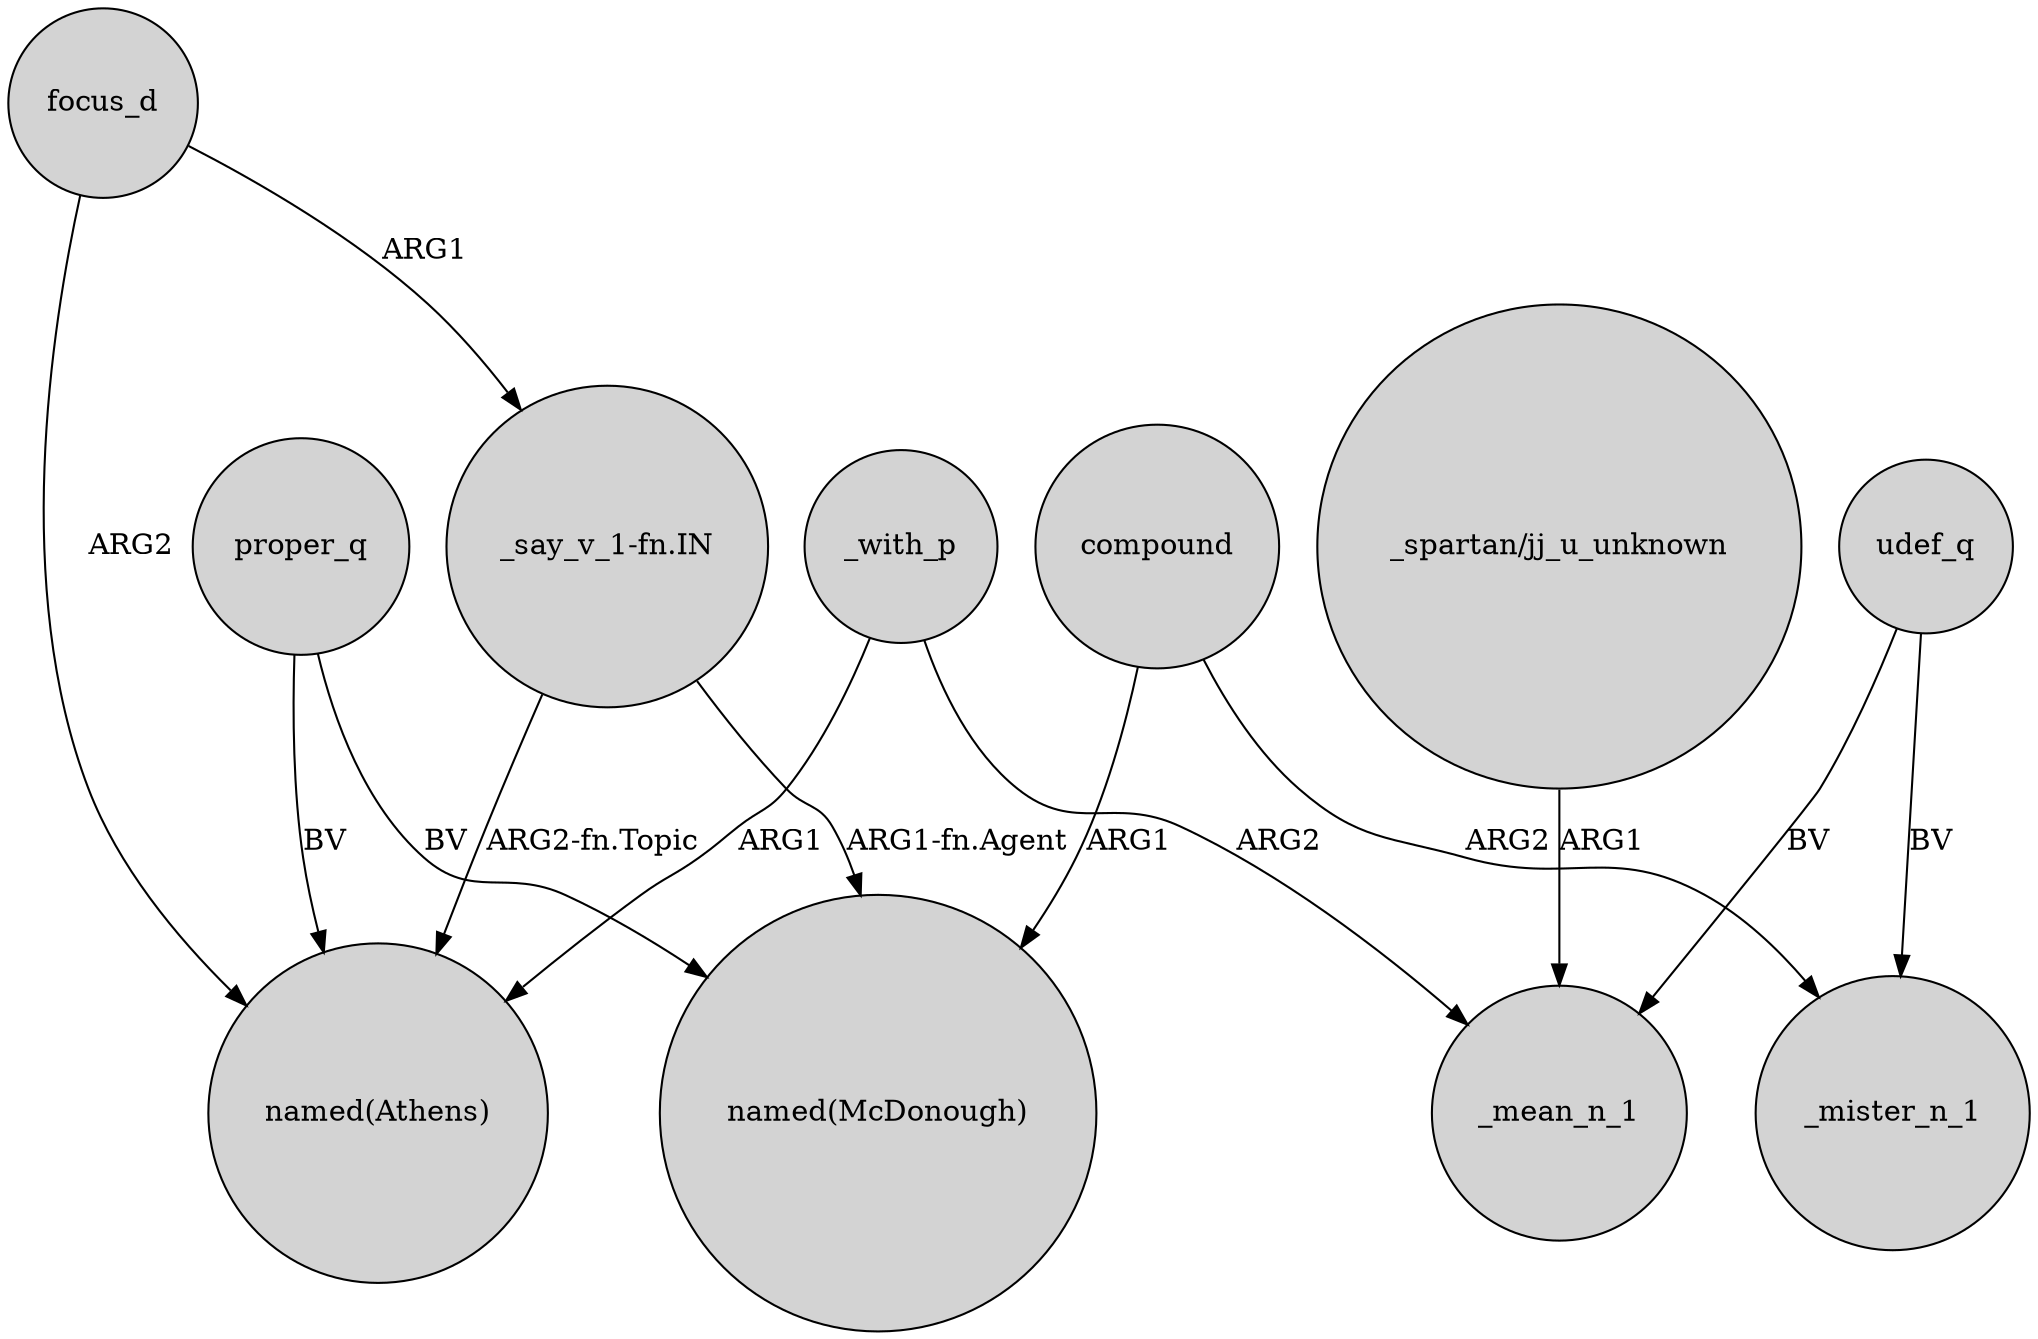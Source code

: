 digraph {
	node [shape=circle style=filled]
	focus_d -> "named(Athens)" [label=ARG2]
	_with_p -> "named(Athens)" [label=ARG1]
	udef_q -> _mister_n_1 [label=BV]
	"_say_v_1-fn.IN" -> "named(McDonough)" [label="ARG1-fn.Agent"]
	udef_q -> _mean_n_1 [label=BV]
	focus_d -> "_say_v_1-fn.IN" [label=ARG1]
	compound -> "named(McDonough)" [label=ARG1]
	"_say_v_1-fn.IN" -> "named(Athens)" [label="ARG2-fn.Topic"]
	proper_q -> "named(Athens)" [label=BV]
	proper_q -> "named(McDonough)" [label=BV]
	"_spartan/jj_u_unknown" -> _mean_n_1 [label=ARG1]
	compound -> _mister_n_1 [label=ARG2]
	_with_p -> _mean_n_1 [label=ARG2]
}
